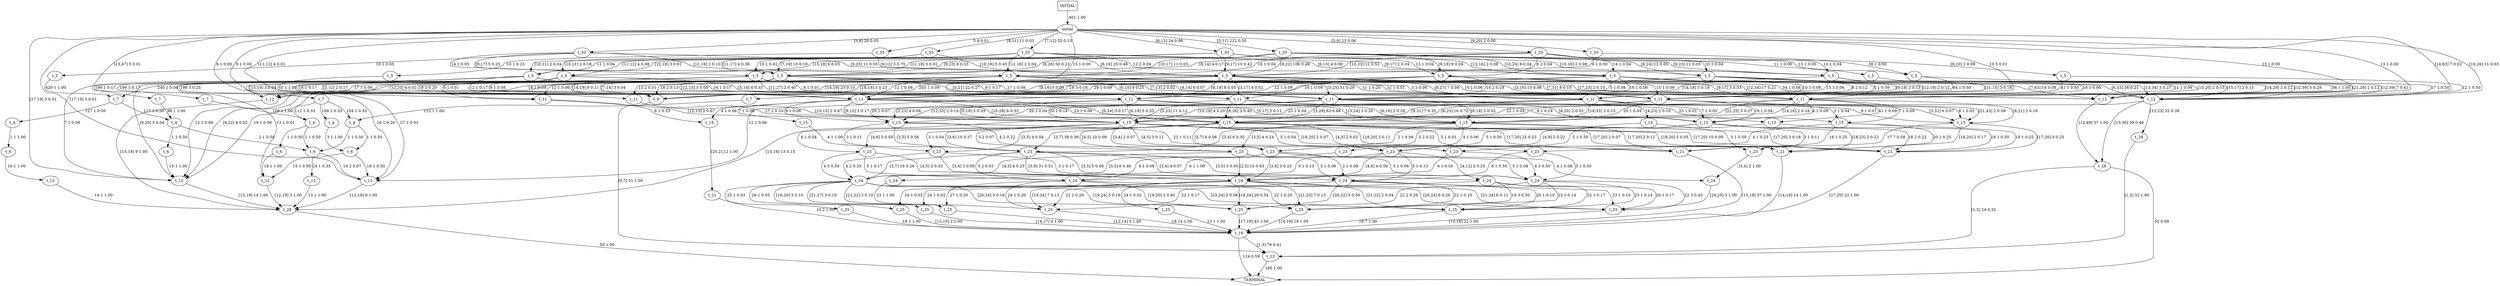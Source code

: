 digraph G {
  0 [label="initial"];
  1 [label="t_11"];
  2 [label="t_11"];
  3 [label="t_11"];
  4 [label="t_11"];
  5 [label="t_11"];
  6 [label="t_11"];
  7 [label="t_11"];
  8 [label="t_11"];
  9 [label="t_11"];
  10 [label="t_12"];
  11 [label="t_12"];
  12 [label="t_12"];
  13 [label="t_12"];
  14 [label="t_12"];
  15 [label="t_12"];
  16 [label="t_12"];
  17 [label="t_12"];
  18 [label="t_13"];
  19 [label="t_15"];
  20 [label="t_15"];
  21 [label="t_15"];
  22 [label="t_15"];
  23 [label="t_15"];
  24 [label="t_15"];
  25 [label="t_15"];
  26 [label="t_15"];
  27 [label="t_15"];
  28 [label="t_15"];
  29 [label="t_15"];
  30 [label="t_18"];
  31 [label="t_21"];
  32 [label="t_21"];
  33 [label="t_21"];
  34 [label="t_21"];
  35 [label="t_23"];
  36 [label="t_23"];
  37 [label="t_23"];
  38 [label="t_23"];
  39 [label="t_23"];
  40 [label="t_23"];
  41 [label="t_23"];
  42 [label="t_23"];
  43 [label="t_23"];
  44 [label="t_23"];
  45 [label="t_24"];
  46 [label="t_24"];
  47 [label="t_24"];
  48 [label="t_24"];
  49 [label="t_24"];
  50 [label="t_24"];
  51 [label="t_24"];
  52 [label="t_24"];
  53 [label="t_25"];
  54 [label="t_25"];
  55 [label="t_25"];
  56 [label="t_25"];
  57 [label="t_25"];
  58 [label="t_25"];
  59 [label="t_25"];
  60 [label="t_25"];
  61 [label="t_25"];
  62 [label="t_25"];
  63 [label="t_28"];
  64 [label="t_28"];
  65 [label="t_28"];
  66 [label="t_33"];
  67 [label="t_33"];
  68 [label="t_33"];
  69 [label="t_33"];
  70 [label="t_33"];
  71 [label="t_33"];
  72 [label="t_33"];
  73 [label="t_33"];
  74 [label="t_4"];
  75 [label="t_4"];
  76 [label="t_4"];
  77 [label="t_4"];
  78 [label="t_4"];
  79 [label="t_5"];
  80 [label="t_5"];
  81 [label="t_5"];
  82 [label="t_5"];
  83 [label="t_5"];
  84 [label="t_5"];
  85 [label="t_5"];
  86 [label="t_5"];
  87 [label="t_5"];
  88 [label="t_5"];
  89 [label="t_5"];
  90 [label="t_5"];
  91 [label="t_5"];
  92 [label="t_5"];
  93 [label="t_5"];
  94 [label="t_6"];
  95 [label="t_6"];
  96 [label="t_6"];
  97 [label="t_6"];
  98 [label="t_6"];
  99 [label="t_7"];
  100 [label="t_7"];
  101 [label="t_7"];
  102 [label="t_7"];
  103 [label="t_7"];
  104 [label="t_9"];
  105 [label="TERMINAL",shape=diamond];
  106 [label="INITIAL",shape=box];
0->1 [label="8 1 0.00"];
0->2 [label="9 1 0.00"];
0->6 [label="13 1 0.00"];
0->8 [label="13 1 0.00"];
0->3 [label="15 1 0.00"];
0->9 [label="[11,12] 4 0.01"];
0->7 [label="10 5 0.01"];
0->15 [label="[17,19] 3 0.01"];
0->13 [label="[17,19] 3 0.01"];
0->16 [label="[14,63] 7 0.02"];
0->17 [label="[10,26] 11 0.03"];
0->67 [label="[9,20] 2 0.00"];
0->66 [label="5 4 0.01"];
0->68 [label="[8,11] 11 0.03"];
0->69 [label="[5,8] 20 0.05"];
0->71 [label="[5,9] 23 0.06"];
0->70 [label="[6,13] 24 0.06"];
0->72 [label="[7,12] 52 0.13"];
0->73 [label="[5,11] 222 0.55"];
0->104 [label="[13,47] 5 0.01"];
1->19 [label="6 1 0.33"];
1->29 [label="[12,13] 2 0.67"];
2->28 [label="17 1 0.33"];
2->29 [label="[10,15] 2 0.67"];
3->26 [label="9 1 0.14"];
3->28 [label="20 1 0.14"];
3->27 [label="[6,16] 2 0.29"];
3->29 [label="[6,26] 3 0.43"];
4->23 [label="9 1 0.07"];
4->24 [label="20 1 0.07"];
4->27 [label="[15,24] 3 0.20"];
4->28 [label="[5,19] 5 0.33"];
4->29 [label="[6,18] 5 0.33"];
5->21 [label="23 1 0.01"];
5->26 [label="[6,20] 2 0.02"];
5->24 [label="[3,23] 4 0.04"];
5->27 [label="[6,18] 5 0.05"];
5->23 [label="[3,32] 6 0.07"];
5->28 [label="[5,23] 11 0.12"];
5->29 [label="[3,29] 63 0.68"];
6->25 [label="3 1 0.04"];
6->26 [label="19 1 0.04"];
6->27 [label="20 1 0.04"];
6->24 [label="20 1 0.04"];
6->28 [label="23 1 0.04"];
6->23 [label="[21,43] 2 0.09"];
6->29 [label="[6,25] 16 0.70"];
7->26 [label="7 1 0.05"];
7->23 [label="8 1 0.05"];
7->22 [label="[4,23] 2 0.10"];
7->24 [label="[12,33] 2 0.10"];
7->27 [label="[18,33] 3 0.15"];
7->28 [label="[10,19] 4 0.20"];
7->29 [label="[9,31] 7 0.35"];
8->26 [label="4 1 0.09"];
8->25 [label="7 1 0.09"];
8->28 [label="22 1 0.09"];
8->21 [label="41 1 0.09"];
8->23 [label="[6,21] 2 0.18"];
8->27 [label="[14,16] 2 0.18"];
8->29 [label="[22,25] 3 0.27"];
9->19 [label="4 1 0.06"];
9->20 [label="7 1 0.06"];
9->24 [label="9 1 0.06"];
9->27 [label="23 1 0.06"];
9->25 [label="[5,17] 2 0.11"];
9->26 [label="[6,24] 3 0.17"];
9->28 [label="[9,15] 3 0.17"];
9->29 [label="[10,28] 6 0.33"];
10->64 [label="13 1 1.00"];
11->64 [label="14 1 1.00"];
12->64 [label="[12,19] 3 1.00"];
13->64 [label="[12,18] 9 1.00"];
14->64 [label="[15,18] 9 1.00"];
15->64 [label="[13,19] 14 1.00"];
16->65 [label="[12,49] 37 1.00"];
17->64 [label="[13,18] 13 0.15"];
17->63 [label="[13,23] 32 0.38"];
17->65 [label="[13,30] 39 0.46"];
18->105 [label=" 185 1.00"];
19->31 [label="[20,21] 2 1.00"];
20->44 [label="4 1 1.00"];
21->33 [label="18 1 0.50"];
21->35 [label="5 1 0.50"];
22->36 [label="3 1 0.50"];
22->38 [label="5 1 0.50"];
23->32 [label="[18,20] 2 0.17"];
23->33 [label="[17,20] 3 0.25"];
23->34 [label="17 7 0.58"];
24->32 [label="23 1 0.11"];
24->39 [label="3 1 0.11"];
24->43 [label="4 2 0.22"];
24->44 [label="[3,5] 5 0.56"];
25->33 [label="18 1 0.25"];
25->34 [label="18 1 0.25"];
25->32 [label="20 1 0.25"];
25->37 [label="4 1 0.25"];
26->33 [label="18 2 0.22"];
26->32 [label="[18,23] 2 0.22"];
26->36 [label="3 1 0.11"];
26->42 [label="[4,9] 2 0.22"];
26->43 [label="5 2 0.22"];
27->34 [label="[17,20] 2 0.12"];
27->33 [label="[17,20] 3 0.18"];
27->43 [label="2 1 0.06"];
27->42 [label="4 1 0.06"];
27->41 [label="[3,5] 4 0.24"];
27->44 [label="[3,4] 6 0.35"];
28->33 [label="[17,20] 2 0.07"];
28->34 [label="[18,20] 2 0.07"];
28->32 [label="[18,20] 3 0.11"];
28->39 [label="3 1 0.04"];
28->38 [label="5 1 0.04"];
28->40 [label="6 1 0.04"];
28->41 [label="3 2 0.07"];
28->43 [label="[3,4] 2 0.07"];
28->42 [label="[4,5] 3 0.11"];
28->44 [label="[3,6] 10 0.37"];
29->32 [label="[18,20] 5 0.05"];
29->33 [label="[17,20] 10 0.09"];
29->34 [label="[17,20] 25 0.23"];
29->37 [label="5 1 0.01"];
29->42 [label="[4,5] 2 0.02"];
29->39 [label="[3,5] 4 0.04"];
29->40 [label="[4,6] 5 0.05"];
29->43 [label="[3,7] 6 0.06"];
29->41 [label="[4,5] 10 0.09"];
29->44 [label="[3,7] 39 0.36"];
30->18 [label="[1,3] 78 0.41"];
30->105 [label=" 114 0.59"];
31->30 [label="13 2 1.00"];
32->30 [label="[14,19] 14 1.00"];
33->30 [label="[17,20] 22 1.00"];
34->30 [label="[15,19] 37 1.00"];
35->45 [label="6 1 1.00"];
36->46 [label="[3,4] 2 1.00"];
37->47 [label="3 1 0.50"];
37->50 [label="6 1 0.50"];
38->47 [label="4 1 0.50"];
38->51 [label="6 1 0.50"];
39->50 [label="3 1 0.17"];
39->52 [label="4 2 0.33"];
39->51 [label="[3,4] 3 0.50"];
40->49 [label="5 1 0.17"];
40->51 [label="[4,5] 2 0.33"];
40->52 [label="4 3 0.50"];
41->47 [label="5 1 0.06"];
41->50 [label="5 1 0.06"];
41->52 [label="[4,5] 4 0.25"];
41->51 [label="[2,5] 10 0.63"];
42->50 [label="3 1 0.13"];
42->49 [label="5 1 0.13"];
42->48 [label="[4,12] 2 0.25"];
42->51 [label="[4,6] 4 0.50"];
43->50 [label="2 1 0.08"];
43->49 [label="4 1 0.08"];
43->46 [label="4 1 0.08"];
43->47 [label="5 1 0.08"];
43->51 [label="[3,6] 3 0.23"];
43->52 [label="[3,5] 6 0.46"];
44->49 [label="3 2 0.03"];
44->47 [label="[3,5] 3 0.05"];
44->48 [label="[3,4] 4 0.07"];
44->50 [label="[3,5] 5 0.08"];
44->52 [label="[3,7] 16 0.26"];
44->51 [label="[3,8] 31 0.51"];
45->57 [label="23 1 1.00"];
46->61 [label="[24,25] 3 1.00"];
47->60 [label="23 1 0.14"];
47->58 [label="23 1 0.14"];
47->62 [label="22 2 0.29"];
47->61 [label="22 3 0.43"];
48->61 [label="20 1 0.17"];
48->58 [label="22 1 0.17"];
48->59 [label="22 1 0.17"];
48->60 [label="19 3 0.50"];
49->60 [label="22 1 0.20"];
49->59 [label="24 1 0.20"];
49->57 [label="27 1 0.20"];
49->62 [label="[19,20] 2 0.40"];
50->58 [label="20 1 0.10"];
50->60 [label="22 1 0.10"];
50->61 [label="23 1 0.10"];
50->59 [label="22 2 0.20"];
50->62 [label="[20,22] 5 0.50"];
51->53 [label="24 1 0.02"];
51->55 [label="24 1 0.02"];
51->56 [label="24 1 0.02"];
51->58 [label="[21,22] 2 0.04"];
51->61 [label="[21,24] 6 0.11"];
51->59 [label="[19,24] 7 0.13"];
51->60 [label="[21,23] 7 0.13"];
51->62 [label="[19,24] 29 0.54"];
52->54 [label="25 1 0.03"];
52->55 [label="26 1 0.03"];
52->58 [label="[23,24] 2 0.06"];
52->56 [label="[19,20] 3 0.10"];
52->59 [label="[21,22] 3 0.10"];
52->57 [label="[21,27] 3 0.10"];
52->60 [label="[19,24] 5 0.16"];
52->62 [label="[20,24] 5 0.16"];
52->61 [label="[20,24] 8 0.26"];
53->30 [label="13 1 1.00"];
54->30 [label="18 1 1.00"];
55->30 [label="[13,15] 2 1.00"];
56->30 [label="[14,17] 4 1.00"];
57->30 [label="[12,14] 5 1.00"];
58->30 [label="18 7 1.00"];
59->30 [label="18 14 1.00"];
60->30 [label="[14,19] 18 1.00"];
61->30 [label="[13,18] 22 1.00"];
62->30 [label="[17,19] 43 1.00"];
63->18 [label="[1,3] 32 1.00"];
64->105 [label=" 50 1.00"];
65->18 [label="[1,3] 24 0.32"];
65->105 [label=" 52 0.68"];
66->80 [label="10 1 0.25"];
66->92 [label="[9,12] 3 0.75"];
67->92 [label="9 1 0.50"];
67->83 [label="38 1 0.50"];
68->86 [label="[10,11] 2 0.18"];
68->93 [label="[11,17] 4 0.36"];
68->92 [label="[10,16] 5 0.45"];
69->81 [label="10 1 0.05"];
69->84 [label="14 1 0.05"];
69->91 [label="[11,16] 2 0.10"];
69->93 [label="[9,17] 5 0.25"];
69->92 [label="[9,25] 11 0.55"];
70->87 [label="11 1 0.04"];
70->90 [label="13 1 0.04"];
70->85 [label="[10,16] 2 0.08"];
70->89 [label="[12,16] 2 0.08"];
70->93 [label="[9,23] 8 0.33"];
70->92 [label="[9,17] 10 0.42"];
71->90 [label="8 1 0.04"];
71->85 [label="10 1 0.04"];
71->88 [label="10 1 0.04"];
71->89 [label="14 1 0.04"];
71->91 [label="16 1 0.04"];
71->82 [label="[9,10] 2 0.09"];
71->93 [label="[8,14] 4 0.17"];
71->92 [label="[10,23] 12 0.52"];
72->84 [label="10 1 0.02"];
72->85 [label="[9,17] 2 0.04"];
72->87 [label="[10,11] 2 0.04"];
72->91 [label="[11,16] 2 0.04"];
72->89 [label="12 2 0.04"];
72->88 [label="[6,15] 4 0.08"];
72->86 [label="[11,12] 4 0.08"];
72->93 [label="[7,19] 10 0.19"];
72->92 [label="[8,16] 25 0.48"];
73->79 [label="11 1 0.00"];
73->83 [label="13 1 0.00"];
73->84 [label="[11,18] 3 0.01"];
73->87 [label="[12,16] 3 0.01"];
73->86 [label="[15,18] 6 0.03"];
73->89 [label="[10,24] 8 0.04"];
73->90 [label="[8,18] 9 0.04"];
73->91 [label="[10,17] 11 0.05"];
73->88 [label="[8,24] 12 0.05"];
73->85 [label="[9,23] 12 0.05"];
73->93 [label="[8,28] 50 0.23"];
73->92 [label="[8,22] 106 0.48"];
74->95 [label="1 1 1.00"];
75->98 [label="3 1 1.00"];
76->94 [label="1 1 0.50"];
76->97 [label="2 1 0.50"];
77->96 [label="1 1 0.50"];
77->97 [label="1 1 0.50"];
78->98 [label="1 1 0.50"];
78->97 [label="1 1 0.50"];
79->6 [label="36 1 1.00"];
80->9 [label="45 1 1.00"];
81->102 [label="620 1 1.00"];
82->7 [label="41 1 0.50"];
82->17 [label="12 1 0.50"];
83->17 [label="17 1 0.50"];
83->104 [label="64 1 0.50"];
84->8 [label="11 1 0.20"];
84->5 [label="[11,27] 2 0.40"];
84->13 [label="16 1 0.20"];
84->104 [label="18 1 0.20"];
85->8 [label="11 1 0.06"];
85->4 [label="15 1 0.06"];
85->5 [label="[11,15] 3 0.18"];
85->16 [label="[21,28] 2 0.12"];
85->17 [label="[12,39] 7 0.41"];
85->104 [label="[14,18] 3 0.18"];
86->4 [label="9 1 0.08"];
86->7 [label="17 1 0.08"];
86->9 [label="[3,12] 2 0.17"];
86->5 [label="[5,18] 4 0.33"];
86->15 [label="7 1 0.08"];
86->103 [label="198 3 0.25"];
87->7 [label="9 1 0.17"];
87->4 [label="12 1 0.17"];
87->5 [label="16 1 0.17"];
87->100 [label="199 1 0.17"];
87->99 [label="199 1 0.17"];
87->104 [label="18 1 0.17"];
88->6 [label="18 1 0.06"];
88->5 [label="8 2 0.12"];
88->7 [label="[12,19] 2 0.12"];
88->13 [label="12 1 0.06"];
88->15 [label="19 1 0.06"];
88->16 [label="[14,29] 2 0.12"];
88->17 [label="[12,59] 5 0.29"];
88->104 [label="18 3 0.18"];
89->4 [label="5 1 0.08"];
89->7 [label="10 1 0.08"];
89->9 [label="12 1 0.08"];
89->5 [label="16 1 0.08"];
89->6 [label="[9,18] 2 0.15"];
89->16 [label="[10,20] 2 0.15"];
89->17 [label="[15,17] 2 0.15"];
89->104 [label="[18,19] 3 0.23"];
90->8 [label="5 1 0.09"];
90->6 [label="15 1 0.09"];
90->3 [label="16 1 0.09"];
90->9 [label="29 1 0.09"];
90->5 [label="14 2 0.18"];
90->14 [label="18 1 0.09"];
90->17 [label="[13,34] 3 0.27"];
90->101 [label="203 1 0.09"];
91->6 [label="3 1 0.06"];
91->8 [label="10 1 0.06"];
91->1 [label="12 1 0.06"];
91->9 [label="12 1 0.06"];
91->5 [label="[6,15] 4 0.25"];
91->15 [label="12 1 0.06"];
91->14 [label="17 1 0.06"];
91->17 [label="54 1 0.06"];
91->16 [label="[17,23] 2 0.13"];
91->102 [label="240 1 0.06"];
91->104 [label="18 2 0.13"];
92->2 [label="13 2 0.01"];
92->3 [label="[3,17] 4 0.02"];
92->9 [label="[8,16] 5 0.03"];
92->8 [label="[9,17] 5 0.03"];
92->7 [label="[8,27] 7 0.04"];
92->4 [label="[6,19] 8 0.05"];
92->6 [label="[3,16] 10 0.06"];
92->5 [label="[3,25] 51 0.29"];
92->15 [label="[9,22] 4 0.02"];
92->14 [label="[12,20] 4 0.02"];
92->16 [label="[7,43] 14 0.08"];
92->17 [label="[6,53] 36 0.21"];
92->104 [label="[14,19] 23 0.13"];
93->1 [label="8 1 0.01"];
93->3 [label="9 1 0.01"];
93->8 [label="12 1 0.01"];
93->7 [label="[7,13] 2 0.02"];
93->9 [label="[7,14] 3 0.04"];
93->4 [label="[12,13] 3 0.04"];
93->6 [label="[4,14] 6 0.07"];
93->5 [label="[3,21] 22 0.27"];
93->12 [label="13 1 0.01"];
93->13 [label="27 1 0.01"];
93->15 [label="[9,20] 3 0.04"];
93->14 [label="[15,19] 3 0.04"];
93->16 [label="[7,31] 8 0.10"];
93->17 [label="[12,34] 17 0.21"];
93->104 [label="[14,19] 9 0.11"];
94->15 [label="15 1 1.00"];
95->11 [label="16 1 1.00"];
96->12 [label="18 1 1.00"];
97->10 [label="24 1 0.33"];
97->13 [label="19 2 0.67"];
98->12 [label="15 1 0.50"];
98->13 [label="18 1 0.50"];
99->76 [label="98 1 1.00"];
100->77 [label="109 1 1.00"];
101->78 [label="112 1 1.00"];
102->76 [label="117 1 0.50"];
102->74 [label="127 1 0.50"];
103->78 [label="104 1 0.33"];
103->75 [label="109 1 0.33"];
103->77 [label="112 1 0.33"];
104->18 [label="[0,7] 51 1.00"];
106->0 [label=" 401 1.00"];
}
